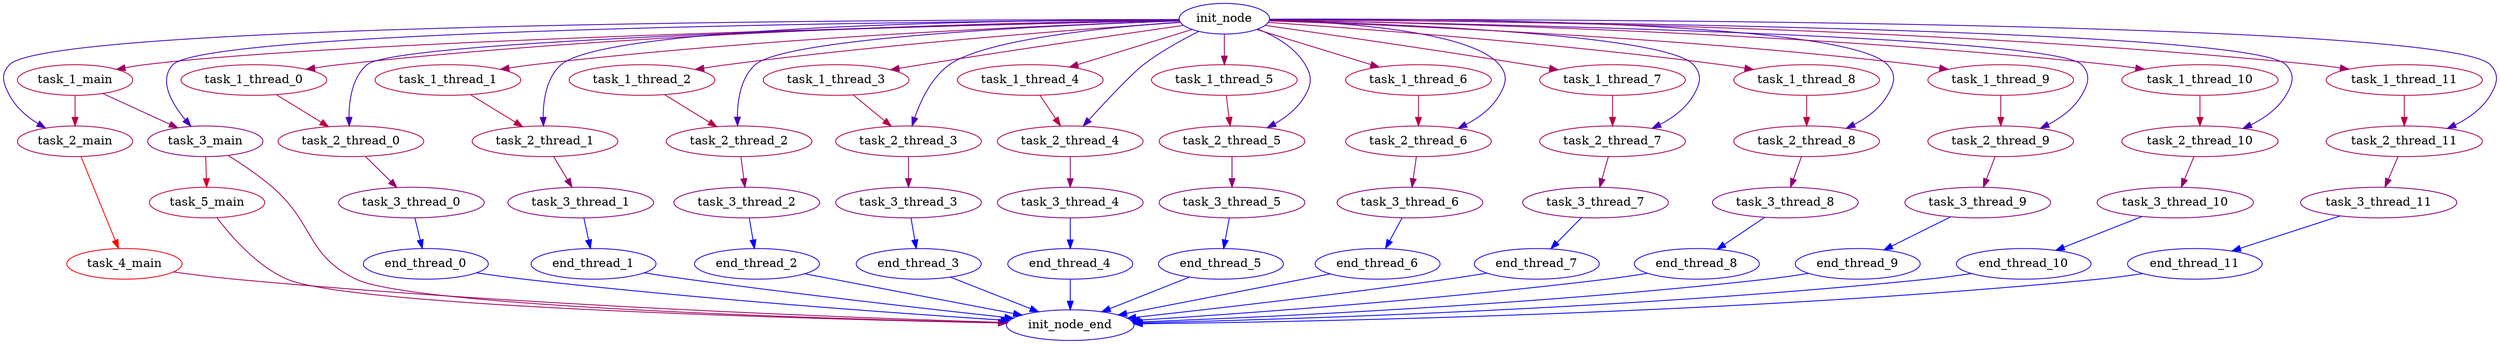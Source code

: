 digraph G {

init_node [size="0.6931471805599453",color="#2900D6"];
task_1_main [size="3.104200953859686",color="#BB0044"];
task_2_main [size="2.7978403249075474",color="#A90056"];
task_3_main [size="2.1832373212764584",color="#84007B"];
task_4_main [size="3.9546734073922947",color="#EF0010"];
task_5_main [size="3.215202687149899",color="#C2003D"];
task_1_main -> task_2_main [size="3.0460412836926927",color="#B80047"];
task_1_main -> task_3_main [size="2.419255509919701",color="#92006D"];
task_2_main -> task_4_main [size="4.212605261556801",color="#FF0000"];
task_3_main -> task_5_main [size="3.4682592789066455",color="#D1002E"];
task_1_thread_0 [size="3.104200953859686",color="#BB0044"];
task_2_thread_0 [size="2.7978403249075474",color="#A90056"];
task_3_thread_0 [size="2.1832373212764584",color="#84007B"];
end_thread_0 [size="0.6931471805599453",color="#2900D6"];
task_1_thread_0 -> task_2_thread_0 [size="3.0460412836926927",color="#B80047"];
task_2_thread_0 -> task_3_thread_0 [size="2.419255509919701",color="#92006D"];
task_3_thread_0 -> end_thread_0 [size="1.000088900581841e-12",color="#0000FF"];
task_1_thread_1 [size="3.104200953859686",color="#BB0044"];
task_2_thread_1 [size="2.7978403249075474",color="#A90056"];
task_3_thread_1 [size="2.1832373212764584",color="#84007B"];
end_thread_1 [size="0.6931471805599453",color="#2900D6"];
task_1_thread_1 -> task_2_thread_1 [size="3.0460412836926927",color="#B80047"];
task_2_thread_1 -> task_3_thread_1 [size="2.419255509919701",color="#92006D"];
task_3_thread_1 -> end_thread_1 [size="1.000088900581841e-12",color="#0000FF"];
task_1_thread_2 [size="3.104200953859686",color="#BB0044"];
task_2_thread_2 [size="2.7978403249075474",color="#A90056"];
task_3_thread_2 [size="2.1832373212764584",color="#84007B"];
end_thread_2 [size="0.6931471805599453",color="#2900D6"];
task_1_thread_2 -> task_2_thread_2 [size="3.0460412836926927",color="#B80047"];
task_2_thread_2 -> task_3_thread_2 [size="2.419255509919701",color="#92006D"];
task_3_thread_2 -> end_thread_2 [size="1.000088900581841e-12",color="#0000FF"];
task_1_thread_3 [size="3.104200953859686",color="#BB0044"];
task_2_thread_3 [size="2.7978403249075474",color="#A90056"];
task_3_thread_3 [size="2.1832373212764584",color="#84007B"];
end_thread_3 [size="0.6931471805599453",color="#2900D6"];
task_1_thread_3 -> task_2_thread_3 [size="3.0460412836926927",color="#B80047"];
task_2_thread_3 -> task_3_thread_3 [size="2.419255509919701",color="#92006D"];
task_3_thread_3 -> end_thread_3 [size="1.000088900581841e-12",color="#0000FF"];
task_1_thread_4 [size="3.104200953859686",color="#BB0044"];
task_2_thread_4 [size="2.7978403249075474",color="#A90056"];
task_3_thread_4 [size="2.1832373212764584",color="#84007B"];
end_thread_4 [size="0.6931471805599453",color="#2900D6"];
task_1_thread_4 -> task_2_thread_4 [size="3.0460412836926927",color="#B80047"];
task_2_thread_4 -> task_3_thread_4 [size="2.419255509919701",color="#92006D"];
task_3_thread_4 -> end_thread_4 [size="1.000088900581841e-12",color="#0000FF"];
task_1_thread_5 [size="3.104200953859686",color="#BB0044"];
task_2_thread_5 [size="2.7978403249075474",color="#A90056"];
task_3_thread_5 [size="2.1832373212764584",color="#84007B"];
end_thread_5 [size="0.6931471805599453",color="#2900D6"];
task_1_thread_5 -> task_2_thread_5 [size="3.0460412836926927",color="#B80047"];
task_2_thread_5 -> task_3_thread_5 [size="2.419255509919701",color="#92006D"];
task_3_thread_5 -> end_thread_5 [size="1.000088900581841e-12",color="#0000FF"];
task_1_thread_6 [size="3.104200953859686",color="#BB0044"];
task_2_thread_6 [size="2.7978403249075474",color="#A90056"];
task_3_thread_6 [size="2.1832373212764584",color="#84007B"];
end_thread_6 [size="0.6931471805599453",color="#2900D6"];
task_1_thread_6 -> task_2_thread_6 [size="3.0460412836926927",color="#B80047"];
task_2_thread_6 -> task_3_thread_6 [size="2.419255509919701",color="#92006D"];
task_3_thread_6 -> end_thread_6 [size="1.000088900581841e-12",color="#0000FF"];
task_1_thread_7 [size="3.104200953859686",color="#BB0044"];
task_2_thread_7 [size="2.7978403249075474",color="#A90056"];
task_3_thread_7 [size="2.1832373212764584",color="#84007B"];
end_thread_7 [size="0.6931471805599453",color="#2900D6"];
task_1_thread_7 -> task_2_thread_7 [size="3.0460412836926927",color="#B80047"];
task_2_thread_7 -> task_3_thread_7 [size="2.419255509919701",color="#92006D"];
task_3_thread_7 -> end_thread_7 [size="1.000088900581841e-12",color="#0000FF"];
task_1_thread_8 [size="3.104200953859686",color="#BB0044"];
task_2_thread_8 [size="2.7978403249075474",color="#A90056"];
task_3_thread_8 [size="2.1832373212764584",color="#84007B"];
end_thread_8 [size="0.6931471805599453",color="#2900D6"];
task_1_thread_8 -> task_2_thread_8 [size="3.0460412836926927",color="#B80047"];
task_2_thread_8 -> task_3_thread_8 [size="2.419255509919701",color="#92006D"];
task_3_thread_8 -> end_thread_8 [size="1.000088900581841e-12",color="#0000FF"];
task_1_thread_9 [size="3.104200953859686",color="#BB0044"];
task_2_thread_9 [size="2.7978403249075474",color="#A90056"];
task_3_thread_9 [size="2.1832373212764584",color="#84007B"];
end_thread_9 [size="0.6931471805599453",color="#2900D6"];
task_1_thread_9 -> task_2_thread_9 [size="3.0460412836926927",color="#B80047"];
task_2_thread_9 -> task_3_thread_9 [size="2.419255509919701",color="#92006D"];
task_3_thread_9 -> end_thread_9 [size="1.000088900581841e-12",color="#0000FF"];
task_1_thread_10 [size="3.104200953859686",color="#BB0044"];
task_2_thread_10 [size="2.7978403249075474",color="#A90056"];
task_3_thread_10 [size="2.1832373212764584",color="#84007B"];
end_thread_10 [size="0.6931471805599453",color="#2900D6"];
task_1_thread_10 -> task_2_thread_10 [size="3.0460412836926927",color="#B80047"];
task_2_thread_10 -> task_3_thread_10 [size="2.419255509919701",color="#92006D"];
task_3_thread_10 -> end_thread_10 [size="1.000088900581841e-12",color="#0000FF"];
task_1_thread_11 [size="3.104200953859686",color="#BB0044"];
task_2_thread_11 [size="2.7978403249075474",color="#A90056"];
task_3_thread_11 [size="2.1832373212764584",color="#84007B"];
end_thread_11 [size="0.6931471805599453",color="#2900D6"];
task_1_thread_11 -> task_2_thread_11 [size="3.0460412836926927",color="#B80047"];
task_2_thread_11 -> task_3_thread_11 [size="2.419255509919701",color="#92006D"];
task_3_thread_11 -> end_thread_11 [size="1.000088900581841e-12",color="#0000FF"];
init_node_end [size="0.6931471805599453",color="#2900D6"];
init_node -> task_1_main [size="2.629480293391084",color="#9F0060"];
init_node -> task_2_main [size="1.1717150089779664",color="#4600B9"];
init_node -> task_3_main [size="0.9623873361617701",color="#3A00C5"];
init_node -> task_1_thread_0 [size="2.629480293391084",color="#9F0060"];
init_node -> task_2_thread_0 [size="1.1717150089779664",color="#4600B9"];
init_node -> task_1_thread_1 [size="2.629480293391084",color="#9F0060"];
init_node -> task_2_thread_1 [size="1.1717150089779664",color="#4600B9"];
init_node -> task_1_thread_2 [size="2.629480293391084",color="#9F0060"];
init_node -> task_2_thread_2 [size="1.1717150089779664",color="#4600B9"];
init_node -> task_1_thread_3 [size="2.629480293391084",color="#9F0060"];
init_node -> task_2_thread_3 [size="1.1717150089779664",color="#4600B9"];
init_node -> task_1_thread_4 [size="2.629480293391084",color="#9F0060"];
init_node -> task_2_thread_4 [size="1.1717150089779664",color="#4600B9"];
init_node -> task_1_thread_5 [size="2.629480293391084",color="#9F0060"];
init_node -> task_2_thread_5 [size="1.1717150089779664",color="#4600B9"];
init_node -> task_1_thread_6 [size="2.629480293391084",color="#9F0060"];
init_node -> task_2_thread_6 [size="1.1717150089779664",color="#4600B9"];
init_node -> task_1_thread_7 [size="2.629480293391084",color="#9F0060"];
init_node -> task_2_thread_7 [size="1.1717150089779664",color="#4600B9"];
init_node -> task_1_thread_8 [size="2.629480293391084",color="#9F0060"];
init_node -> task_2_thread_8 [size="1.1717150089779664",color="#4600B9"];
init_node -> task_1_thread_9 [size="2.629480293391084",color="#9F0060"];
init_node -> task_2_thread_9 [size="1.1717150089779664",color="#4600B9"];
init_node -> task_1_thread_10 [size="2.629480293391084",color="#9F0060"];
init_node -> task_2_thread_10 [size="1.1717150089779664",color="#4600B9"];
init_node -> task_1_thread_11 [size="2.629480293391084",color="#9F0060"];
init_node -> task_2_thread_11 [size="1.1717150089779664",color="#4600B9"];
task_3_main -> init_node_end [size="2.629480293391084",color="#9F0060"];
task_4_main -> init_node_end [size="2.6128387812154337",color="#9E0061"];
task_5_main -> init_node_end [size="2.603069893342587",color="#9D0062"];
end_thread_0 -> init_node_end [size="7.158718062780447e-13",color="#0000FF"];
end_thread_1 -> init_node_end [size="8.193445921730299e-13",color="#0000FF"];
end_thread_2 -> init_node_end [size="1.0900169655763846e-12",color="#0000FF"];
end_thread_3 -> init_node_end [size="1.0269562977777425e-12",color="#0000FF"];
end_thread_4 -> init_node_end [size="8.32223179258671e-13",color="#0000FF"];
end_thread_5 -> init_node_end [size="1.0536016503687186e-12",color="#0000FF"];
end_thread_6 -> init_node_end [size="1.1857181902989642e-12",color="#0000FF"];
end_thread_7 -> init_node_end [size="7.038813976121016e-13",color="#0000FF"];
end_thread_8 -> init_node_end [size="1.1834977442497165e-12",color="#0000FF"];
end_thread_9 -> init_node_end [size="1.1188827642166067e-12",color="#0000FF"];
end_thread_10 -> init_node_end [size="9.041656312543187e-13",color="#0000FF"];
end_thread_11 -> init_node_end [size="7.933653733968221e-13",color="#0000FF"];
}

